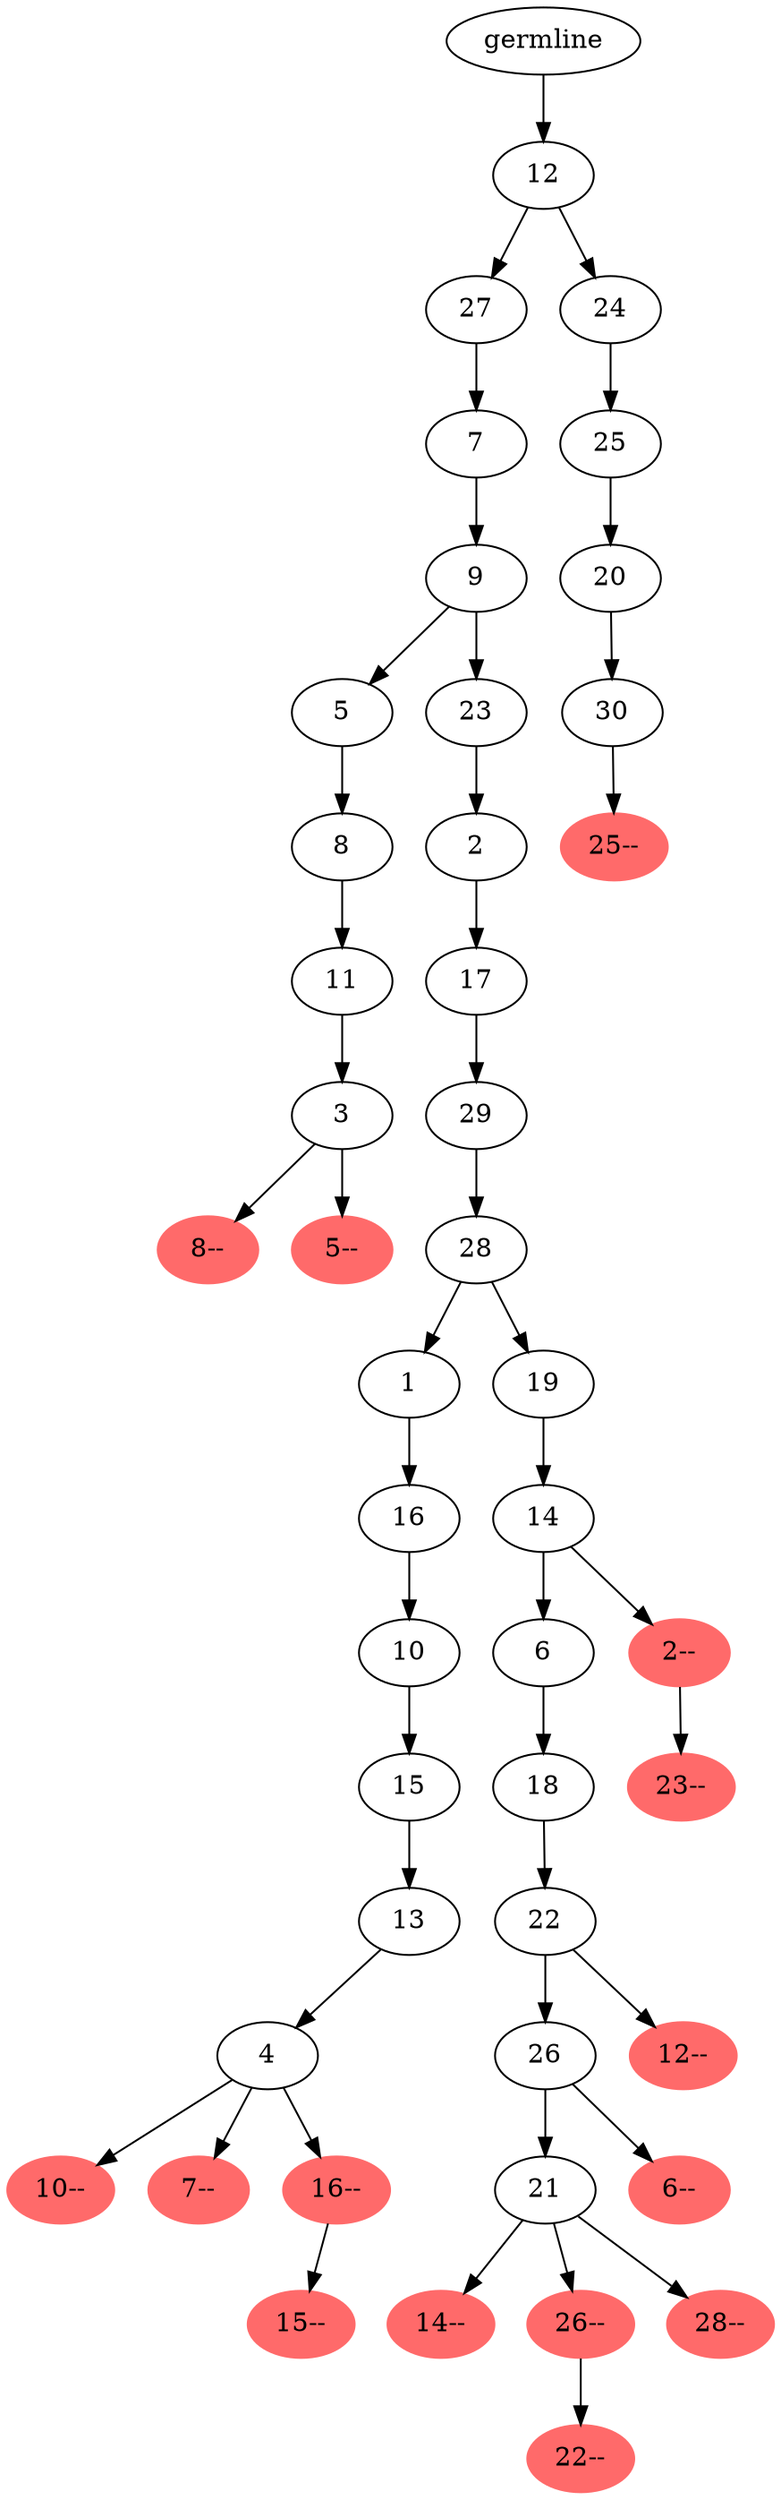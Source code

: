 digraph phylogeny {
	"45" [label="germline"];
	"45" -> "44";
	"44" [label="12"];
	"44" -> "38";
	"38" [label="27"];
	"38" -> "37";
	"37" [label="7"];
	"37" -> "36";
	"36" [label="9"];
	"36" -> "5";
	"5" [label="5"];
	"5" -> "4";
	"4" [label="8"];
	"4" -> "3";
	"3" [label="11"];
	"3" -> "2";
	"2" [label="3"];
	"2" -> "0";
	"0" [color=indianred1, style=filled, label="8--"];
	"2" -> "1";
	"1" [color=indianred1, style=filled, label="5--"];
	"36" -> "35";
	"35" [label="23"];
	"35" -> "34";
	"34" [label="2"];
	"34" -> "33";
	"33" [label="17"];
	"33" -> "32";
	"32" [label="29"];
	"32" -> "31";
	"31" [label="28"];
	"31" -> "15";
	"15" [label="1"];
	"15" -> "14";
	"14" [label="16"];
	"14" -> "13";
	"13" [label="10"];
	"13" -> "12";
	"12" [label="15"];
	"12" -> "11";
	"11" [label="13"];
	"11" -> "10";
	"10" [label="4"];
	"10" -> "6";
	"6" [color=indianred1, style=filled, label="10--"];
	"10" -> "7";
	"7" [color=indianred1, style=filled, label="7--"];
	"10" -> "9";
	"9" [color=indianred1, style=filled, label="16--"];
	"9" -> "8";
	"8" [color=indianred1, style=filled, label="15--"];
	"31" -> "30";
	"30" [label="19"];
	"30" -> "29";
	"29" [label="14"];
	"29" -> "26";
	"26" [label="6"];
	"26" -> "25";
	"25" [label="18"];
	"25" -> "24";
	"24" [label="22"];
	"24" -> "22";
	"22" [label="26"];
	"22" -> "20";
	"20" [label="21"];
	"20" -> "16";
	"16" [color=indianred1, style=filled, label="14--"];
	"20" -> "18";
	"18" [color=indianred1, style=filled, label="26--"];
	"18" -> "17";
	"17" [color=indianred1, style=filled, label="22--"];
	"20" -> "19";
	"19" [color=indianred1, style=filled, label="28--"];
	"22" -> "21";
	"21" [color=indianred1, style=filled, label="6--"];
	"24" -> "23";
	"23" [color=indianred1, style=filled, label="12--"];
	"29" -> "28";
	"28" [color=indianred1, style=filled, label="2--"];
	"28" -> "27";
	"27" [color=indianred1, style=filled, label="23--"];
	"44" -> "43";
	"43" [label="24"];
	"43" -> "42";
	"42" [label="25"];
	"42" -> "41";
	"41" [label="20"];
	"41" -> "40";
	"40" [label="30"];
	"40" -> "39";
	"39" [color=indianred1, style=filled, label="25--"];
}
